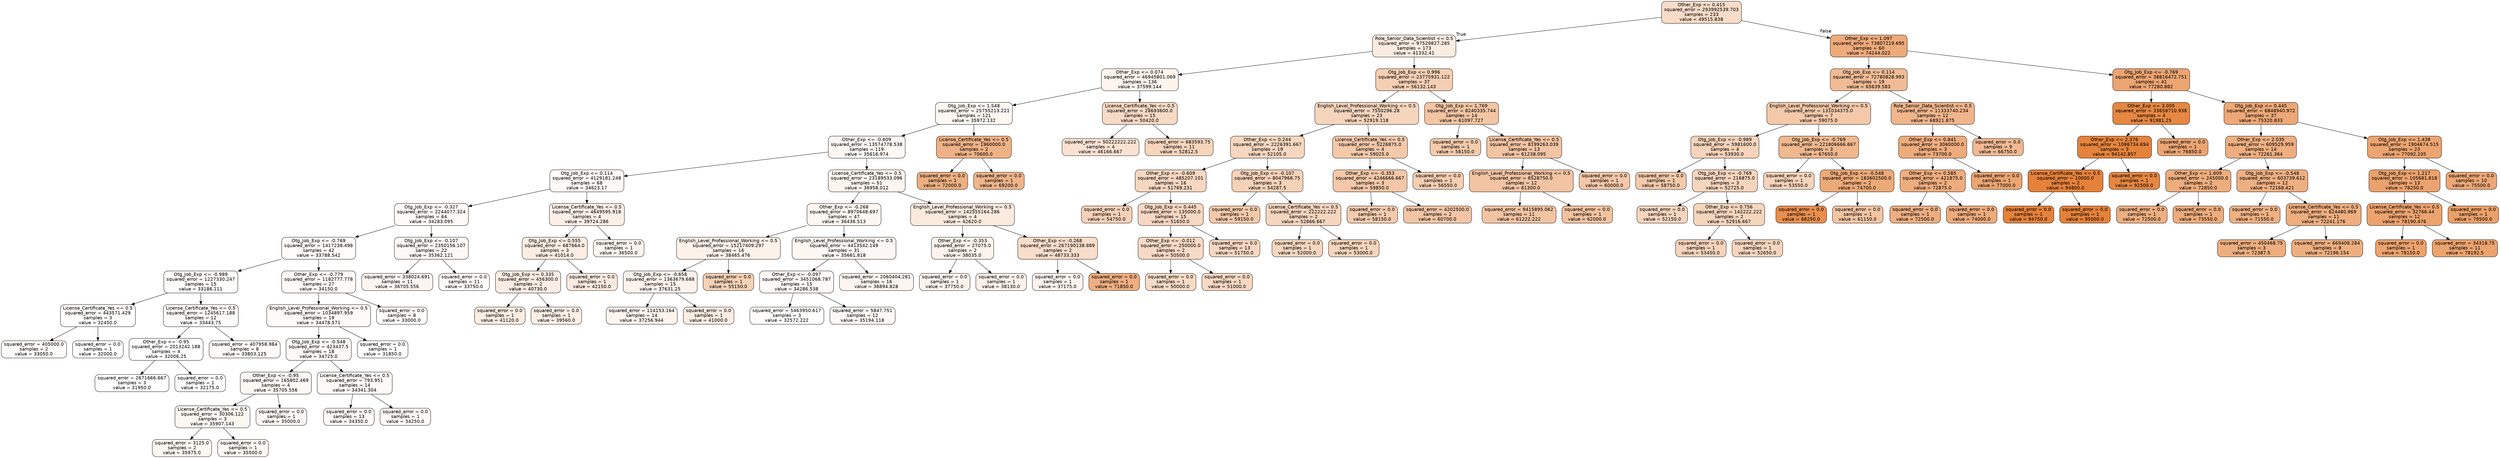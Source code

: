 digraph Tree {
node [shape=box, style="filled, rounded", color="black", fontname="helvetica"] ;
edge [fontname="helvetica"] ;
0 [label="Other_Exp <= 0.415\nsquared_error = 293992539.703\nsamples = 233\nvalue = 49515.838", fillcolor="#f8dcc8"] ;
1 [label="Role_Senior_Data_Scientist <= 0.5\nsquared_error = 97529827.285\nsamples = 173\nvalue = 41332.41", fillcolor="#fbece1"] ;
0 -> 1 [labeldistance=2.5, labelangle=45, headlabel="True"] ;
2 [label="Other_Exp <= 0.074\nsquared_error = 46945801.069\nsamples = 136\nvalue = 37599.144", fillcolor="#fdf4ed"] ;
1 -> 2 ;
3 [label="Otg_Job_Exp <= 1.548\nsquared_error = 25755213.221\nsamples = 121\nvalue = 35972.132", fillcolor="#fdf7f2"] ;
2 -> 3 ;
4 [label="Other_Exp <= -0.609\nsquared_error = 13574778.538\nsamples = 119\nvalue = 35616.974", fillcolor="#fdf7f3"] ;
3 -> 4 ;
5 [label="Otg_Job_Exp <= 0.114\nsquared_error = 4129181.248\nsamples = 68\nvalue = 34623.17", fillcolor="#fef9f6"] ;
4 -> 5 ;
6 [label="Otg_Job_Exp <= -0.327\nsquared_error = 2244077.324\nsamples = 64\nvalue = 34283.095", fillcolor="#fefaf7"] ;
5 -> 6 ;
7 [label="Otg_Job_Exp <= -0.769\nsquared_error = 1417238.498\nsamples = 42\nvalue = 33788.542", fillcolor="#fefbf9"] ;
6 -> 7 ;
8 [label="Otg_Job_Exp <= -0.989\nsquared_error = 1227330.247\nsamples = 15\nvalue = 33186.111", fillcolor="#fefcfb"] ;
7 -> 8 ;
9 [label="License_Certificate_Yes <= 0.5\nsquared_error = 443571.429\nsamples = 3\nvalue = 32450.0", fillcolor="#fffefd"] ;
8 -> 9 ;
10 [label="squared_error = 405000.0\nsamples = 2\nvalue = 33050.0", fillcolor="#fffdfb"] ;
9 -> 10 ;
11 [label="squared_error = 0.0\nsamples = 1\nvalue = 32000.0", fillcolor="#ffffff"] ;
9 -> 11 ;
12 [label="License_Certificate_Yes <= 0.5\nsquared_error = 1245617.188\nsamples = 12\nvalue = 33443.75", fillcolor="#fefcfa"] ;
8 -> 12 ;
13 [label="Other_Exp <= -0.95\nsquared_error = 2013242.188\nsamples = 4\nvalue = 32006.25", fillcolor="#ffffff"] ;
12 -> 13 ;
14 [label="squared_error = 2671666.667\nsamples = 3\nvalue = 31950.0", fillcolor="#ffffff"] ;
13 -> 14 ;
15 [label="squared_error = 0.0\nsamples = 1\nvalue = 32175.0", fillcolor="#fffefe"] ;
13 -> 15 ;
16 [label="squared_error = 407958.984\nsamples = 8\nvalue = 33803.125", fillcolor="#fefbf9"] ;
12 -> 16 ;
17 [label="Other_Exp <= -0.779\nsquared_error = 1182777.778\nsamples = 27\nvalue = 34150.0", fillcolor="#fefaf8"] ;
7 -> 17 ;
18 [label="English_Level_Professional_Working <= 0.5\nsquared_error = 1034897.959\nsamples = 19\nvalue = 34478.571", fillcolor="#fefaf7"] ;
17 -> 18 ;
19 [label="Otg_Job_Exp <= -0.548\nsquared_error = 423437.5\nsamples = 18\nvalue = 34725.0", fillcolor="#fef9f6"] ;
18 -> 19 ;
20 [label="Other_Exp <= -0.95\nsquared_error = 165802.469\nsamples = 4\nvalue = 35705.556", fillcolor="#fdf7f3"] ;
19 -> 20 ;
21 [label="License_Certificate_Yes <= 0.5\nsquared_error = 30306.122\nsamples = 3\nvalue = 35907.143", fillcolor="#fdf7f2"] ;
20 -> 21 ;
22 [label="squared_error = 3125.0\nsamples = 2\nvalue = 35975.0", fillcolor="#fdf7f2"] ;
21 -> 22 ;
23 [label="squared_error = 0.0\nsamples = 1\nvalue = 35500.0", fillcolor="#fdf8f4"] ;
21 -> 23 ;
24 [label="squared_error = 0.0\nsamples = 1\nvalue = 35000.0", fillcolor="#fef9f5"] ;
20 -> 24 ;
25 [label="License_Certificate_Yes <= 0.5\nsquared_error = 793.951\nsamples = 14\nvalue = 34341.304", fillcolor="#fefaf7"] ;
19 -> 25 ;
26 [label="squared_error = 0.0\nsamples = 13\nvalue = 34350.0", fillcolor="#fefaf7"] ;
25 -> 26 ;
27 [label="squared_error = 0.0\nsamples = 1\nvalue = 34250.0", fillcolor="#fefaf7"] ;
25 -> 27 ;
28 [label="squared_error = 0.0\nsamples = 1\nvalue = 31850.0", fillcolor="#ffffff"] ;
18 -> 28 ;
29 [label="squared_error = 0.0\nsamples = 8\nvalue = 33000.0", fillcolor="#fffdfb"] ;
17 -> 29 ;
30 [label="Otg_Job_Exp <= -0.107\nsquared_error = 2350156.107\nsamples = 22\nvalue = 35362.121", fillcolor="#fef8f4"] ;
6 -> 30 ;
31 [label="squared_error = 338024.691\nsamples = 11\nvalue = 36705.556", fillcolor="#fdf5f0"] ;
30 -> 31 ;
32 [label="squared_error = 0.0\nsamples = 11\nvalue = 33750.0", fillcolor="#fefbf9"] ;
30 -> 32 ;
33 [label="License_Certificate_Yes <= 0.5\nsquared_error = 4649595.918\nsamples = 4\nvalue = 39724.286", fillcolor="#fcefe6"] ;
5 -> 33 ;
34 [label="Otg_Job_Exp <= 0.555\nsquared_error = 687664.0\nsamples = 3\nvalue = 41014.0", fillcolor="#fbede2"] ;
33 -> 34 ;
35 [label="Otg_Job_Exp <= 0.335\nsquared_error = 456300.0\nsamples = 2\nvalue = 40730.0", fillcolor="#fbede3"] ;
34 -> 35 ;
36 [label="squared_error = 0.0\nsamples = 1\nvalue = 41120.0", fillcolor="#fbede2"] ;
35 -> 36 ;
37 [label="squared_error = 0.0\nsamples = 1\nvalue = 39560.0", fillcolor="#fcf0e7"] ;
35 -> 37 ;
38 [label="squared_error = 0.0\nsamples = 1\nvalue = 42150.0", fillcolor="#fbeadf"] ;
34 -> 38 ;
39 [label="squared_error = 0.0\nsamples = 1\nvalue = 36500.0", fillcolor="#fdf6f0"] ;
33 -> 39 ;
40 [label="License_Certificate_Yes <= 0.5\nsquared_error = 23189533.096\nsamples = 51\nvalue = 36958.012", fillcolor="#fdf5ef"] ;
4 -> 40 ;
41 [label="Other_Exp <= -0.268\nsquared_error = 8970648.697\nsamples = 47\nvalue = 36436.513", fillcolor="#fdf6f1"] ;
40 -> 41 ;
42 [label="English_Level_Professional_Working <= 0.5\nsquared_error = 15217409.297\nsamples = 16\nvalue = 38465.476", fillcolor="#fcf2ea"] ;
41 -> 42 ;
43 [label="Otg_Job_Exp <= -0.658\nsquared_error = 1363679.688\nsamples = 15\nvalue = 37631.25", fillcolor="#fdf3ed"] ;
42 -> 43 ;
44 [label="squared_error = 114153.164\nsamples = 14\nvalue = 37256.944", fillcolor="#fdf4ee"] ;
43 -> 44 ;
45 [label="squared_error = 0.0\nsamples = 1\nvalue = 41000.0", fillcolor="#fbede2"] ;
43 -> 45 ;
46 [label="squared_error = 0.0\nsamples = 1\nvalue = 55150.0", fillcolor="#f5d1b6"] ;
42 -> 46 ;
47 [label="English_Level_Professional_Working <= 0.5\nsquared_error = 4413542.149\nsamples = 31\nvalue = 35661.818", fillcolor="#fdf7f3"] ;
41 -> 47 ;
48 [label="Other_Exp <= -0.097\nsquared_error = 3451068.787\nsamples = 15\nvalue = 34286.538", fillcolor="#fefaf7"] ;
47 -> 48 ;
49 [label="squared_error = 5463950.617\nsamples = 3\nvalue = 32572.222", fillcolor="#fffefd"] ;
48 -> 49 ;
50 [label="squared_error = 5847.751\nsamples = 12\nvalue = 35194.118", fillcolor="#fef8f5"] ;
48 -> 50 ;
51 [label="squared_error = 2060404.281\nsamples = 16\nvalue = 36894.828", fillcolor="#fdf5ef"] ;
47 -> 51 ;
52 [label="English_Level_Professional_Working <= 0.5\nsquared_error = 142555164.286\nsamples = 4\nvalue = 42620.0", fillcolor="#fbeadd"] ;
40 -> 52 ;
53 [label="Other_Exp <= -0.353\nsquared_error = 27075.0\nsamples = 2\nvalue = 38035.0", fillcolor="#fcf3ec"] ;
52 -> 53 ;
54 [label="squared_error = 0.0\nsamples = 1\nvalue = 37750.0", fillcolor="#fdf3ed"] ;
53 -> 54 ;
55 [label="squared_error = 0.0\nsamples = 1\nvalue = 38130.0", fillcolor="#fcf2eb"] ;
53 -> 55 ;
56 [label="Other_Exp <= -0.268\nsquared_error = 267190138.889\nsamples = 2\nvalue = 48733.333", fillcolor="#f8ddca"] ;
52 -> 56 ;
57 [label="squared_error = 0.0\nsamples = 1\nvalue = 37175.0", fillcolor="#fdf4ee"] ;
56 -> 57 ;
58 [label="squared_error = 0.0\nsamples = 1\nvalue = 71850.0", fillcolor="#efaf82"] ;
56 -> 58 ;
59 [label="License_Certificate_Yes <= 0.5\nsquared_error = 1960000.0\nsamples = 2\nvalue = 70600.0", fillcolor="#efb286"] ;
3 -> 59 ;
60 [label="squared_error = 0.0\nsamples = 1\nvalue = 72000.0", fillcolor="#eeaf81"] ;
59 -> 60 ;
61 [label="squared_error = 0.0\nsamples = 1\nvalue = 69200.0", fillcolor="#f0b48a"] ;
59 -> 61 ;
62 [label="License_Certificate_Yes <= 0.5\nsquared_error = 28693600.0\nsamples = 15\nvalue = 50420.0", fillcolor="#f7dac5"] ;
2 -> 62 ;
63 [label="squared_error = 50222222.222\nsamples = 4\nvalue = 46166.667", fillcolor="#f9e2d2"] ;
62 -> 63 ;
64 [label="squared_error = 683593.75\nsamples = 11\nvalue = 52812.5", fillcolor="#f6d5bd"] ;
62 -> 64 ;
65 [label="Otg_Job_Exp <= 0.996\nsquared_error = 23775931.122\nsamples = 37\nvalue = 56132.143", fillcolor="#f5cfb3"] ;
1 -> 65 ;
66 [label="English_Level_Professional_Working <= 0.5\nsquared_error = 7550296.28\nsamples = 23\nvalue = 52919.118", fillcolor="#f6d5bd"] ;
65 -> 66 ;
67 [label="Other_Exp <= 0.244\nsquared_error = 2226391.667\nsamples = 19\nvalue = 52105.0", fillcolor="#f7d7bf"] ;
66 -> 67 ;
68 [label="Other_Exp <= -0.609\nsquared_error = 485207.101\nsamples = 16\nvalue = 51769.231", fillcolor="#f7d7c1"] ;
67 -> 68 ;
69 [label="squared_error = 0.0\nsamples = 1\nvalue = 54750.0", fillcolor="#f6d1b7"] ;
68 -> 69 ;
70 [label="Otg_Job_Exp <= 0.445\nsquared_error = 135000.0\nsamples = 15\nvalue = 51650.0", fillcolor="#f7d7c1"] ;
68 -> 70 ;
71 [label="Other_Exp <= -0.012\nsquared_error = 250000.0\nsamples = 2\nvalue = 50500.0", fillcolor="#f7dac5"] ;
70 -> 71 ;
72 [label="squared_error = 0.0\nsamples = 1\nvalue = 50000.0", fillcolor="#f8dbc6"] ;
71 -> 72 ;
73 [label="squared_error = 0.0\nsamples = 1\nvalue = 51000.0", fillcolor="#f7d9c3"] ;
71 -> 73 ;
74 [label="squared_error = 0.0\nsamples = 13\nvalue = 51750.0", fillcolor="#f7d7c1"] ;
70 -> 74 ;
75 [label="Otg_Job_Exp <= -0.107\nsquared_error = 8047968.75\nsamples = 3\nvalue = 54287.5", fillcolor="#f6d2b9"] ;
67 -> 75 ;
76 [label="squared_error = 0.0\nsamples = 1\nvalue = 59150.0", fillcolor="#f4c9a9"] ;
75 -> 76 ;
77 [label="License_Certificate_Yes <= 0.5\nsquared_error = 222222.222\nsamples = 2\nvalue = 52666.667", fillcolor="#f6d5be"] ;
75 -> 77 ;
78 [label="squared_error = 0.0\nsamples = 1\nvalue = 52000.0", fillcolor="#f7d7c0"] ;
77 -> 78 ;
79 [label="squared_error = 0.0\nsamples = 1\nvalue = 53000.0", fillcolor="#f6d5bd"] ;
77 -> 79 ;
80 [label="License_Certificate_Yes <= 0.5\nsquared_error = 5226875.0\nsamples = 4\nvalue = 59025.0", fillcolor="#f4c9aa"] ;
66 -> 80 ;
81 [label="Other_Exp <= -0.353\nsquared_error = 4246666.667\nsamples = 3\nvalue = 59850.0", fillcolor="#f3c7a7"] ;
80 -> 81 ;
82 [label="squared_error = 0.0\nsamples = 1\nvalue = 58150.0", fillcolor="#f4cbad"] ;
81 -> 82 ;
83 [label="squared_error = 4202500.0\nsamples = 2\nvalue = 60700.0", fillcolor="#f3c5a5"] ;
81 -> 83 ;
84 [label="squared_error = 0.0\nsamples = 1\nvalue = 56550.0", fillcolor="#f5ceb2"] ;
80 -> 84 ;
85 [label="Otg_Job_Exp <= 1.769\nsquared_error = 8240335.744\nsamples = 14\nvalue = 61097.727", fillcolor="#f3c5a3"] ;
65 -> 85 ;
86 [label="squared_error = 0.0\nsamples = 1\nvalue = 58150.0", fillcolor="#f4cbad"] ;
85 -> 86 ;
87 [label="License_Certificate_Yes <= 0.5\nsquared_error = 8199263.039\nsamples = 13\nvalue = 61238.095", fillcolor="#f3c4a3"] ;
85 -> 87 ;
88 [label="English_Level_Professional_Working <= 0.5\nsquared_error = 8528750.0\nsamples = 12\nvalue = 61300.0", fillcolor="#f3c4a3"] ;
87 -> 88 ;
89 [label="squared_error = 9415895.062\nsamples = 11\nvalue = 61222.222", fillcolor="#f3c4a3"] ;
88 -> 89 ;
90 [label="squared_error = 0.0\nsamples = 1\nvalue = 62000.0", fillcolor="#f3c3a0"] ;
88 -> 90 ;
91 [label="squared_error = 0.0\nsamples = 1\nvalue = 60000.0", fillcolor="#f3c7a7"] ;
87 -> 91 ;
92 [label="Other_Exp <= 1.097\nsquared_error = 73807219.695\nsamples = 60\nvalue = 74244.022", fillcolor="#eeaa7a"] ;
0 -> 92 [labeldistance=2.5, labelangle=-45, headlabel="False"] ;
93 [label="Otg_Job_Exp <= 0.114\nsquared_error = 72780828.993\nsamples = 19\nvalue = 65639.583", fillcolor="#f1bc95"] ;
92 -> 93 ;
94 [label="English_Level_Professional_Working <= 0.5\nsquared_error = 131034375.0\nsamples = 7\nvalue = 59075.0", fillcolor="#f4c9aa"] ;
93 -> 94 ;
95 [label="Otg_Job_Exp <= -0.989\nsquared_error = 5981600.0\nsamples = 4\nvalue = 53930.0", fillcolor="#f6d3ba"] ;
94 -> 95 ;
96 [label="squared_error = 0.0\nsamples = 1\nvalue = 58750.0", fillcolor="#f4c9ab"] ;
95 -> 96 ;
97 [label="Otg_Job_Exp <= -0.769\nsquared_error = 216875.0\nsamples = 3\nvalue = 52725.0", fillcolor="#f6d5be"] ;
95 -> 97 ;
98 [label="squared_error = 0.0\nsamples = 1\nvalue = 52150.0", fillcolor="#f7d6bf"] ;
97 -> 98 ;
99 [label="Other_Exp <= 0.756\nsquared_error = 142222.222\nsamples = 2\nvalue = 52916.667", fillcolor="#f6d5bd"] ;
97 -> 99 ;
100 [label="squared_error = 0.0\nsamples = 1\nvalue = 53450.0", fillcolor="#f6d4bb"] ;
99 -> 100 ;
101 [label="squared_error = 0.0\nsamples = 1\nvalue = 52650.0", fillcolor="#f6d5be"] ;
99 -> 101 ;
102 [label="Otg_Job_Exp <= -0.769\nsquared_error = 221806666.667\nsamples = 3\nvalue = 67650.0", fillcolor="#f0b88f"] ;
94 -> 102 ;
103 [label="squared_error = 0.0\nsamples = 1\nvalue = 53550.0", fillcolor="#f6d4bb"] ;
102 -> 103 ;
104 [label="Otg_Job_Exp <= -0.548\nsquared_error = 183602500.0\nsamples = 2\nvalue = 74700.0", fillcolor="#edaa79"] ;
102 -> 104 ;
105 [label="squared_error = 0.0\nsamples = 1\nvalue = 88250.0", fillcolor="#e88e4e"] ;
104 -> 105 ;
106 [label="squared_error = 0.0\nsamples = 1\nvalue = 61150.0", fillcolor="#f3c5a3"] ;
104 -> 106 ;
107 [label="Role_Senior_Data_Scientist <= 0.5\nsquared_error = 11333740.234\nsamples = 12\nvalue = 68921.875", fillcolor="#f0b58b"] ;
93 -> 107 ;
108 [label="Other_Exp <= 0.841\nsquared_error = 3060000.0\nsamples = 3\nvalue = 73700.0", fillcolor="#eeab7c"] ;
107 -> 108 ;
109 [label="Other_Exp <= 0.585\nsquared_error = 421875.0\nsamples = 2\nvalue = 72875.0", fillcolor="#eead7e"] ;
108 -> 109 ;
110 [label="squared_error = 0.0\nsamples = 1\nvalue = 72500.0", fillcolor="#eeae80"] ;
109 -> 110 ;
111 [label="squared_error = 0.0\nsamples = 1\nvalue = 74000.0", fillcolor="#eeab7b"] ;
109 -> 111 ;
112 [label="squared_error = 0.0\nsamples = 1\nvalue = 77000.0", fillcolor="#eca571"] ;
108 -> 112 ;
113 [label="squared_error = 0.0\nsamples = 9\nvalue = 66750.0", fillcolor="#f1b992"] ;
107 -> 113 ;
114 [label="Otg_Job_Exp <= -0.769\nsquared_error = 38816472.751\nsamples = 41\nvalue = 77280.882", fillcolor="#eca471"] ;
92 -> 114 ;
115 [label="Other_Exp <= 3.005\nsquared_error = 33658710.938\nsamples = 4\nvalue = 91981.25", fillcolor="#e68742"] ;
114 -> 115 ;
116 [label="Other_Exp <= 2.376\nsquared_error = 1086734.694\nsamples = 3\nvalue = 94142.857", fillcolor="#e5833c"] ;
115 -> 116 ;
117 [label="License_Certificate_Yes <= 0.5\nsquared_error = 10000.0\nsamples = 2\nvalue = 94800.0", fillcolor="#e5813a"] ;
116 -> 117 ;
118 [label="squared_error = 0.0\nsamples = 1\nvalue = 94750.0", fillcolor="#e5813a"] ;
117 -> 118 ;
119 [label="squared_error = 0.0\nsamples = 1\nvalue = 95000.0", fillcolor="#e58139"] ;
117 -> 119 ;
120 [label="squared_error = 0.0\nsamples = 1\nvalue = 92500.0", fillcolor="#e68641"] ;
116 -> 120 ;
121 [label="squared_error = 0.0\nsamples = 1\nvalue = 76850.0", fillcolor="#eca572"] ;
115 -> 121 ;
122 [label="Otg_Job_Exp <= 0.445\nsquared_error = 6848940.972\nsamples = 37\nvalue = 75320.833", fillcolor="#eda877"] ;
114 -> 122 ;
123 [label="Other_Exp <= 2.035\nsquared_error = 609529.959\nsamples = 14\nvalue = 72261.364", fillcolor="#eeae80"] ;
122 -> 123 ;
124 [label="Other_Exp <= 1.609\nsquared_error = 245000.0\nsamples = 2\nvalue = 72850.0", fillcolor="#eead7e"] ;
123 -> 124 ;
125 [label="squared_error = 0.0\nsamples = 1\nvalue = 72500.0", fillcolor="#eeae80"] ;
124 -> 125 ;
126 [label="squared_error = 0.0\nsamples = 1\nvalue = 73550.0", fillcolor="#eeac7c"] ;
124 -> 126 ;
127 [label="Otg_Job_Exp <= -0.548\nsquared_error = 603739.612\nsamples = 12\nvalue = 72168.421", fillcolor="#eeaf81"] ;
123 -> 127 ;
128 [label="squared_error = 0.0\nsamples = 1\nvalue = 71550.0", fillcolor="#efb083"] ;
127 -> 128 ;
129 [label="License_Certificate_Yes <= 0.5\nsquared_error = 624480.969\nsamples = 11\nvalue = 72241.176", fillcolor="#eeae80"] ;
127 -> 129 ;
130 [label="squared_error = 450468.75\nsamples = 3\nvalue = 72387.5", fillcolor="#eeae80"] ;
129 -> 130 ;
131 [label="squared_error = 669408.284\nsamples = 8\nvalue = 72196.154", fillcolor="#eeae80"] ;
129 -> 131 ;
132 [label="Otg_Job_Exp <= 1.438\nsquared_error = 1904674.515\nsamples = 23\nvalue = 77092.105", fillcolor="#eca571"] ;
122 -> 132 ;
133 [label="Otg_Job_Exp <= 1.217\nsquared_error = 105681.818\nsamples = 13\nvalue = 78250.0", fillcolor="#eca26e"] ;
132 -> 133 ;
134 [label="License_Certificate_Yes <= 0.5\nsquared_error = 32766.44\nsamples = 12\nvalue = 78190.476", fillcolor="#eca36e"] ;
133 -> 134 ;
135 [label="squared_error = 0.0\nsamples = 1\nvalue = 78150.0", fillcolor="#eca36e"] ;
134 -> 135 ;
136 [label="squared_error = 34318.75\nsamples = 11\nvalue = 78192.5", fillcolor="#eca36e"] ;
134 -> 136 ;
137 [label="squared_error = 0.0\nsamples = 1\nvalue = 79500.0", fillcolor="#eba06a"] ;
133 -> 137 ;
138 [label="squared_error = 0.0\nsamples = 10\nvalue = 75500.0", fillcolor="#eda876"] ;
132 -> 138 ;
}